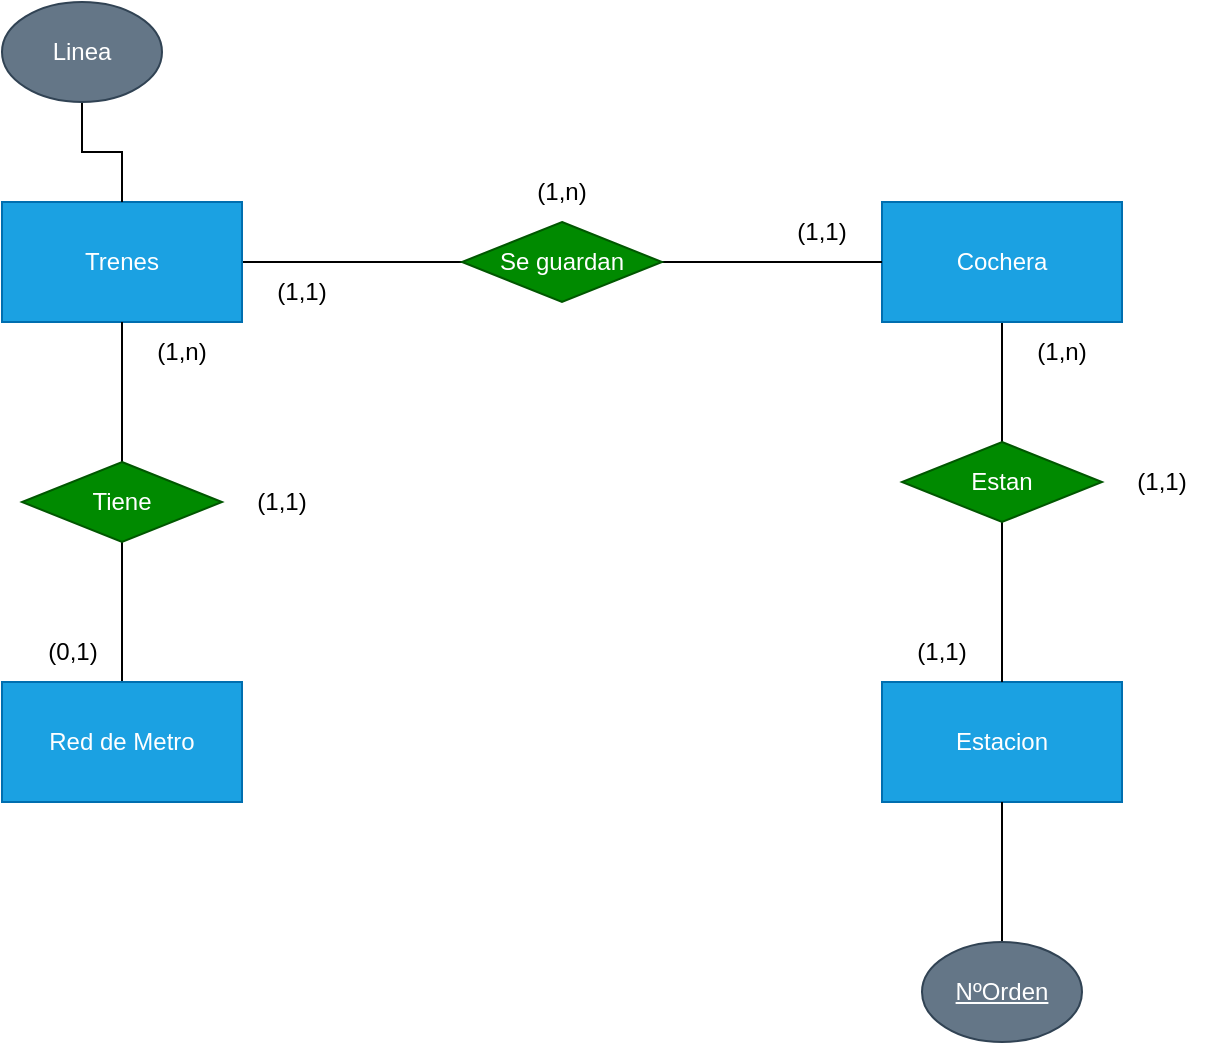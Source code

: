 <mxfile version="24.7.17">
  <diagram name="Página-1" id="Bx_BKhuDhKc7cRsAgEWY">
    <mxGraphModel dx="1434" dy="836" grid="1" gridSize="10" guides="1" tooltips="1" connect="1" arrows="1" fold="1" page="1" pageScale="1" pageWidth="827" pageHeight="1169" math="0" shadow="0">
      <root>
        <mxCell id="0" />
        <mxCell id="1" parent="0" />
        <mxCell id="ICnOri71gQJiDmxR5Zm8-15" value="" style="edgeStyle=orthogonalEdgeStyle;rounded=0;orthogonalLoop=1;jettySize=auto;html=1;endArrow=none;endFill=0;" parent="1" source="ICnOri71gQJiDmxR5Zm8-1" target="ICnOri71gQJiDmxR5Zm8-7" edge="1">
          <mxGeometry relative="1" as="geometry" />
        </mxCell>
        <mxCell id="ICnOri71gQJiDmxR5Zm8-1" value="Trenes" style="rounded=0;whiteSpace=wrap;html=1;fillColor=#1ba1e2;fontColor=#ffffff;strokeColor=#006EAF;" parent="1" vertex="1">
          <mxGeometry x="120" y="100" width="120" height="60" as="geometry" />
        </mxCell>
        <mxCell id="ICnOri71gQJiDmxR5Zm8-17" value="" style="edgeStyle=orthogonalEdgeStyle;rounded=0;orthogonalLoop=1;jettySize=auto;html=1;endArrow=none;endFill=0;" parent="1" source="ICnOri71gQJiDmxR5Zm8-2" target="ICnOri71gQJiDmxR5Zm8-8" edge="1">
          <mxGeometry relative="1" as="geometry" />
        </mxCell>
        <mxCell id="ICnOri71gQJiDmxR5Zm8-2" value="Cochera" style="rounded=0;whiteSpace=wrap;html=1;fillColor=#1ba1e2;fontColor=#ffffff;strokeColor=#006EAF;" parent="1" vertex="1">
          <mxGeometry x="560" y="100" width="120" height="60" as="geometry" />
        </mxCell>
        <mxCell id="ICnOri71gQJiDmxR5Zm8-4" value="Estacion" style="rounded=0;whiteSpace=wrap;html=1;fillColor=#1ba1e2;fontColor=#ffffff;strokeColor=#006EAF;" parent="1" vertex="1">
          <mxGeometry x="560" y="340" width="120" height="60" as="geometry" />
        </mxCell>
        <mxCell id="ICnOri71gQJiDmxR5Zm8-16" value="" style="edgeStyle=orthogonalEdgeStyle;rounded=0;orthogonalLoop=1;jettySize=auto;html=1;endArrow=none;endFill=0;" parent="1" source="ICnOri71gQJiDmxR5Zm8-7" target="ICnOri71gQJiDmxR5Zm8-2" edge="1">
          <mxGeometry relative="1" as="geometry" />
        </mxCell>
        <mxCell id="ICnOri71gQJiDmxR5Zm8-7" value="Se guardan" style="rhombus;whiteSpace=wrap;html=1;fillColor=#008a00;fontColor=#ffffff;strokeColor=#005700;" parent="1" vertex="1">
          <mxGeometry x="350" y="110" width="100" height="40" as="geometry" />
        </mxCell>
        <mxCell id="ICnOri71gQJiDmxR5Zm8-18" value="" style="edgeStyle=orthogonalEdgeStyle;rounded=0;orthogonalLoop=1;jettySize=auto;html=1;endArrow=none;endFill=0;" parent="1" source="ICnOri71gQJiDmxR5Zm8-8" target="ICnOri71gQJiDmxR5Zm8-4" edge="1">
          <mxGeometry relative="1" as="geometry" />
        </mxCell>
        <mxCell id="ICnOri71gQJiDmxR5Zm8-8" value="Estan" style="rhombus;whiteSpace=wrap;html=1;fillColor=#008a00;fontColor=#ffffff;strokeColor=#005700;" parent="1" vertex="1">
          <mxGeometry x="570" y="220" width="100" height="40" as="geometry" />
        </mxCell>
        <mxCell id="ICnOri71gQJiDmxR5Zm8-28" value="" style="edgeStyle=orthogonalEdgeStyle;rounded=0;orthogonalLoop=1;jettySize=auto;html=1;endArrow=none;endFill=0;" parent="1" source="ICnOri71gQJiDmxR5Zm8-9" target="ICnOri71gQJiDmxR5Zm8-10" edge="1">
          <mxGeometry relative="1" as="geometry" />
        </mxCell>
        <mxCell id="ICnOri71gQJiDmxR5Zm8-9" value="Red de Metro" style="rounded=0;whiteSpace=wrap;html=1;fillColor=#1ba1e2;fontColor=#ffffff;strokeColor=#006EAF;" parent="1" vertex="1">
          <mxGeometry x="120" y="340" width="120" height="60" as="geometry" />
        </mxCell>
        <mxCell id="ICnOri71gQJiDmxR5Zm8-13" value="" style="edgeStyle=orthogonalEdgeStyle;rounded=0;orthogonalLoop=1;jettySize=auto;html=1;endArrow=none;endFill=0;" parent="1" source="ICnOri71gQJiDmxR5Zm8-10" target="ICnOri71gQJiDmxR5Zm8-1" edge="1">
          <mxGeometry relative="1" as="geometry" />
        </mxCell>
        <mxCell id="ICnOri71gQJiDmxR5Zm8-10" value="Tiene" style="rhombus;whiteSpace=wrap;html=1;fillColor=#008a00;fontColor=#ffffff;strokeColor=#005700;" parent="1" vertex="1">
          <mxGeometry x="130" y="230" width="100" height="40" as="geometry" />
        </mxCell>
        <mxCell id="ICnOri71gQJiDmxR5Zm8-20" value="" style="edgeStyle=orthogonalEdgeStyle;rounded=0;orthogonalLoop=1;jettySize=auto;html=1;endArrow=none;endFill=0;" parent="1" source="ICnOri71gQJiDmxR5Zm8-19" target="ICnOri71gQJiDmxR5Zm8-1" edge="1">
          <mxGeometry relative="1" as="geometry" />
        </mxCell>
        <mxCell id="ICnOri71gQJiDmxR5Zm8-19" value="Linea" style="ellipse;whiteSpace=wrap;html=1;fillColor=#647687;fontColor=#ffffff;strokeColor=#314354;" parent="1" vertex="1">
          <mxGeometry x="120" width="80" height="50" as="geometry" />
        </mxCell>
        <mxCell id="ICnOri71gQJiDmxR5Zm8-23" value="" style="edgeStyle=orthogonalEdgeStyle;rounded=0;orthogonalLoop=1;jettySize=auto;html=1;endArrow=none;endFill=0;" parent="1" source="ICnOri71gQJiDmxR5Zm8-22" target="ICnOri71gQJiDmxR5Zm8-4" edge="1">
          <mxGeometry relative="1" as="geometry" />
        </mxCell>
        <mxCell id="ICnOri71gQJiDmxR5Zm8-22" value="&lt;u&gt;NºOrden&lt;/u&gt;" style="ellipse;whiteSpace=wrap;html=1;fillColor=#647687;fontColor=#ffffff;strokeColor=#314354;" parent="1" vertex="1">
          <mxGeometry x="580" y="470" width="80" height="50" as="geometry" />
        </mxCell>
        <mxCell id="ICnOri71gQJiDmxR5Zm8-24" value="(1,n)" style="text;html=1;align=center;verticalAlign=middle;whiteSpace=wrap;rounded=0;" parent="1" vertex="1">
          <mxGeometry x="180" y="160" width="60" height="30" as="geometry" />
        </mxCell>
        <mxCell id="ICnOri71gQJiDmxR5Zm8-27" value="(0,1)" style="text;html=1;align=center;verticalAlign=middle;resizable=0;points=[];autosize=1;strokeColor=none;fillColor=none;" parent="1" vertex="1">
          <mxGeometry x="130" y="310" width="50" height="30" as="geometry" />
        </mxCell>
        <mxCell id="ICnOri71gQJiDmxR5Zm8-29" value="(1,1)" style="text;html=1;align=center;verticalAlign=middle;whiteSpace=wrap;rounded=0;" parent="1" vertex="1">
          <mxGeometry x="500" y="100" width="60" height="30" as="geometry" />
        </mxCell>
        <mxCell id="ICnOri71gQJiDmxR5Zm8-30" value="(1,1)" style="text;html=1;align=center;verticalAlign=middle;whiteSpace=wrap;rounded=0;" parent="1" vertex="1">
          <mxGeometry x="240" y="130" width="60" height="30" as="geometry" />
        </mxCell>
        <mxCell id="ICnOri71gQJiDmxR5Zm8-31" value="(1,1)" style="text;html=1;align=center;verticalAlign=middle;whiteSpace=wrap;rounded=0;" parent="1" vertex="1">
          <mxGeometry x="230" y="235" width="60" height="30" as="geometry" />
        </mxCell>
        <mxCell id="ICnOri71gQJiDmxR5Zm8-32" value="(1,n)" style="text;html=1;align=center;verticalAlign=middle;whiteSpace=wrap;rounded=0;" parent="1" vertex="1">
          <mxGeometry x="370" y="80" width="60" height="30" as="geometry" />
        </mxCell>
        <mxCell id="ICnOri71gQJiDmxR5Zm8-33" value="(1,1)" style="text;html=1;align=center;verticalAlign=middle;whiteSpace=wrap;rounded=0;" parent="1" vertex="1">
          <mxGeometry x="560" y="310" width="60" height="30" as="geometry" />
        </mxCell>
        <mxCell id="ICnOri71gQJiDmxR5Zm8-34" value="(1,n)" style="text;html=1;align=center;verticalAlign=middle;whiteSpace=wrap;rounded=0;" parent="1" vertex="1">
          <mxGeometry x="620" y="160" width="60" height="30" as="geometry" />
        </mxCell>
        <mxCell id="ICnOri71gQJiDmxR5Zm8-35" value="(1,1)" style="text;html=1;align=center;verticalAlign=middle;whiteSpace=wrap;rounded=0;" parent="1" vertex="1">
          <mxGeometry x="670" y="225" width="60" height="30" as="geometry" />
        </mxCell>
      </root>
    </mxGraphModel>
  </diagram>
</mxfile>
